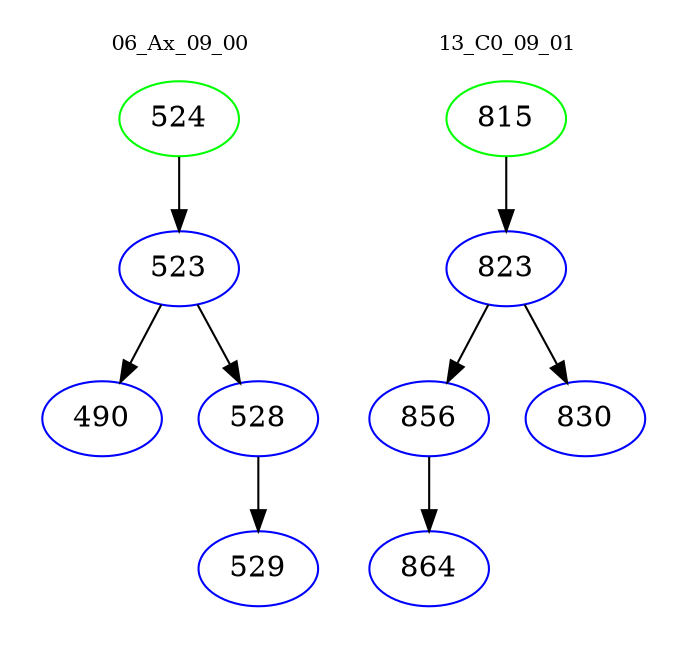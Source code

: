 digraph{
subgraph cluster_0 {
color = white
label = "06_Ax_09_00";
fontsize=10;
T0_524 [label="524", color="green"]
T0_524 -> T0_523 [color="black"]
T0_523 [label="523", color="blue"]
T0_523 -> T0_490 [color="black"]
T0_490 [label="490", color="blue"]
T0_523 -> T0_528 [color="black"]
T0_528 [label="528", color="blue"]
T0_528 -> T0_529 [color="black"]
T0_529 [label="529", color="blue"]
}
subgraph cluster_1 {
color = white
label = "13_C0_09_01";
fontsize=10;
T1_815 [label="815", color="green"]
T1_815 -> T1_823 [color="black"]
T1_823 [label="823", color="blue"]
T1_823 -> T1_856 [color="black"]
T1_856 [label="856", color="blue"]
T1_856 -> T1_864 [color="black"]
T1_864 [label="864", color="blue"]
T1_823 -> T1_830 [color="black"]
T1_830 [label="830", color="blue"]
}
}
